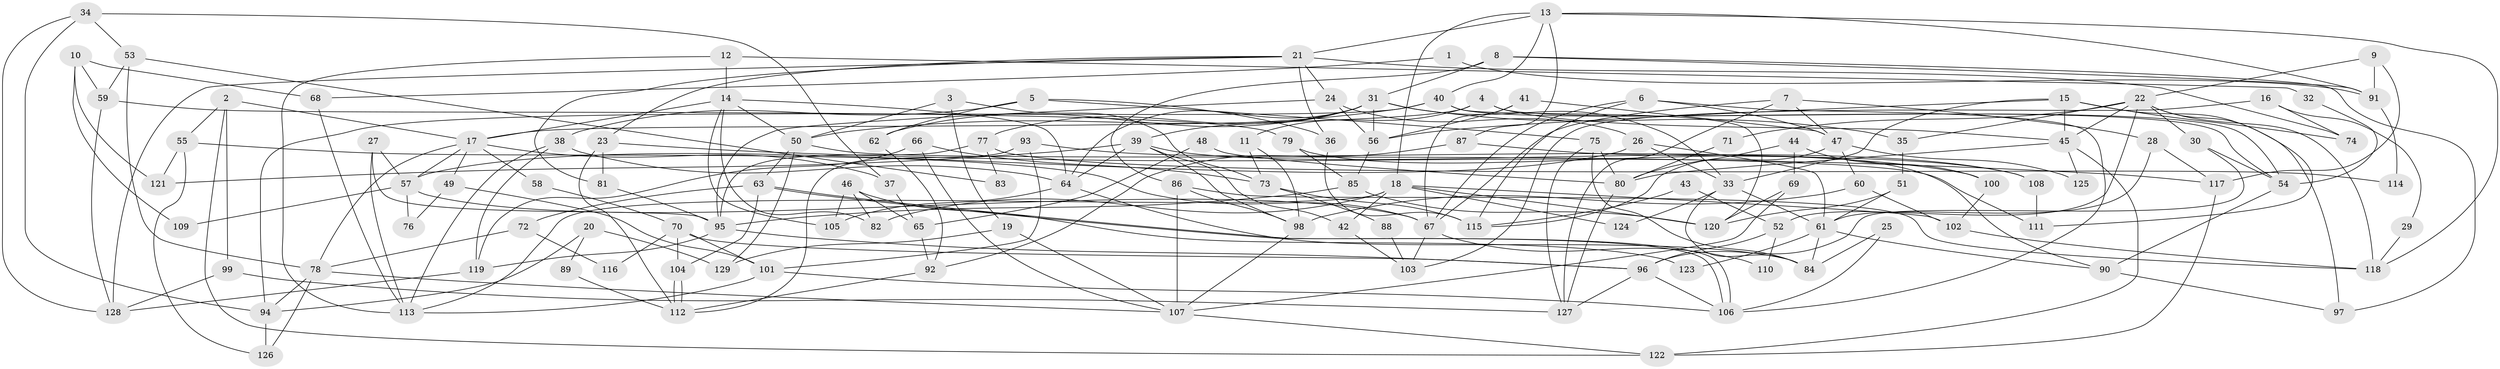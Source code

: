 // Generated by graph-tools (version 1.1) at 2025/50/03/09/25 04:50:10]
// undirected, 129 vertices, 258 edges
graph export_dot {
graph [start="1"]
  node [color=gray90,style=filled];
  1;
  2;
  3;
  4;
  5;
  6;
  7;
  8;
  9;
  10;
  11;
  12;
  13;
  14;
  15;
  16;
  17;
  18;
  19;
  20;
  21;
  22;
  23;
  24;
  25;
  26;
  27;
  28;
  29;
  30;
  31;
  32;
  33;
  34;
  35;
  36;
  37;
  38;
  39;
  40;
  41;
  42;
  43;
  44;
  45;
  46;
  47;
  48;
  49;
  50;
  51;
  52;
  53;
  54;
  55;
  56;
  57;
  58;
  59;
  60;
  61;
  62;
  63;
  64;
  65;
  66;
  67;
  68;
  69;
  70;
  71;
  72;
  73;
  74;
  75;
  76;
  77;
  78;
  79;
  80;
  81;
  82;
  83;
  84;
  85;
  86;
  87;
  88;
  89;
  90;
  91;
  92;
  93;
  94;
  95;
  96;
  97;
  98;
  99;
  100;
  101;
  102;
  103;
  104;
  105;
  106;
  107;
  108;
  109;
  110;
  111;
  112;
  113;
  114;
  115;
  116;
  117;
  118;
  119;
  120;
  121;
  122;
  123;
  124;
  125;
  126;
  127;
  128;
  129;
  1 -- 91;
  1 -- 68;
  2 -- 122;
  2 -- 99;
  2 -- 17;
  2 -- 55;
  3 -- 73;
  3 -- 50;
  3 -- 19;
  4 -- 17;
  4 -- 45;
  4 -- 11;
  4 -- 54;
  5 -- 38;
  5 -- 36;
  5 -- 62;
  5 -- 75;
  6 -- 47;
  6 -- 106;
  6 -- 67;
  6 -- 115;
  7 -- 67;
  7 -- 28;
  7 -- 47;
  7 -- 127;
  8 -- 31;
  8 -- 91;
  8 -- 86;
  8 -- 97;
  9 -- 117;
  9 -- 22;
  9 -- 91;
  10 -- 59;
  10 -- 121;
  10 -- 68;
  10 -- 109;
  11 -- 98;
  11 -- 73;
  12 -- 14;
  12 -- 113;
  12 -- 32;
  13 -- 21;
  13 -- 18;
  13 -- 40;
  13 -- 87;
  13 -- 91;
  13 -- 118;
  14 -- 64;
  14 -- 50;
  14 -- 17;
  14 -- 82;
  14 -- 105;
  15 -- 97;
  15 -- 33;
  15 -- 45;
  15 -- 56;
  15 -- 74;
  16 -- 74;
  16 -- 103;
  16 -- 29;
  17 -- 37;
  17 -- 49;
  17 -- 57;
  17 -- 58;
  17 -- 78;
  18 -- 113;
  18 -- 120;
  18 -- 42;
  18 -- 82;
  18 -- 102;
  18 -- 124;
  19 -- 107;
  19 -- 129;
  20 -- 94;
  20 -- 129;
  20 -- 89;
  21 -- 23;
  21 -- 24;
  21 -- 36;
  21 -- 74;
  21 -- 81;
  21 -- 128;
  22 -- 118;
  22 -- 35;
  22 -- 30;
  22 -- 45;
  22 -- 52;
  22 -- 71;
  22 -- 111;
  23 -- 81;
  23 -- 112;
  23 -- 117;
  24 -- 26;
  24 -- 95;
  24 -- 56;
  25 -- 84;
  25 -- 106;
  26 -- 57;
  26 -- 61;
  26 -- 33;
  27 -- 57;
  27 -- 95;
  27 -- 113;
  28 -- 117;
  28 -- 61;
  29 -- 118;
  30 -- 54;
  30 -- 96;
  31 -- 56;
  31 -- 64;
  31 -- 33;
  31 -- 35;
  31 -- 39;
  31 -- 62;
  31 -- 77;
  32 -- 54;
  33 -- 61;
  33 -- 84;
  33 -- 124;
  34 -- 37;
  34 -- 53;
  34 -- 94;
  34 -- 128;
  35 -- 51;
  36 -- 115;
  37 -- 65;
  38 -- 113;
  38 -- 64;
  38 -- 119;
  39 -- 98;
  39 -- 42;
  39 -- 64;
  39 -- 108;
  39 -- 121;
  40 -- 94;
  40 -- 50;
  40 -- 54;
  40 -- 120;
  41 -- 56;
  41 -- 67;
  41 -- 47;
  42 -- 103;
  43 -- 52;
  43 -- 115;
  44 -- 80;
  44 -- 69;
  44 -- 100;
  45 -- 80;
  45 -- 122;
  45 -- 125;
  46 -- 82;
  46 -- 105;
  46 -- 65;
  46 -- 123;
  47 -- 60;
  47 -- 115;
  47 -- 125;
  48 -- 80;
  48 -- 65;
  49 -- 101;
  49 -- 76;
  50 -- 111;
  50 -- 63;
  50 -- 129;
  51 -- 61;
  51 -- 120;
  52 -- 96;
  52 -- 110;
  53 -- 59;
  53 -- 78;
  53 -- 83;
  54 -- 90;
  55 -- 126;
  55 -- 67;
  55 -- 121;
  56 -- 85;
  57 -- 67;
  57 -- 76;
  57 -- 109;
  58 -- 70;
  59 -- 79;
  59 -- 128;
  60 -- 102;
  60 -- 98;
  61 -- 84;
  61 -- 90;
  61 -- 123;
  62 -- 92;
  63 -- 106;
  63 -- 106;
  63 -- 72;
  63 -- 104;
  64 -- 84;
  64 -- 105;
  65 -- 92;
  66 -- 119;
  66 -- 73;
  66 -- 107;
  67 -- 103;
  67 -- 110;
  68 -- 113;
  69 -- 107;
  69 -- 120;
  70 -- 96;
  70 -- 104;
  70 -- 101;
  70 -- 116;
  71 -- 80;
  72 -- 78;
  72 -- 116;
  73 -- 115;
  73 -- 88;
  75 -- 80;
  75 -- 84;
  75 -- 127;
  77 -- 95;
  77 -- 83;
  77 -- 114;
  78 -- 107;
  78 -- 94;
  78 -- 126;
  79 -- 90;
  79 -- 85;
  80 -- 127;
  81 -- 95;
  85 -- 95;
  85 -- 120;
  86 -- 98;
  86 -- 107;
  86 -- 118;
  87 -- 92;
  87 -- 108;
  88 -- 103;
  89 -- 112;
  90 -- 97;
  91 -- 114;
  92 -- 112;
  93 -- 101;
  93 -- 100;
  93 -- 112;
  94 -- 126;
  95 -- 96;
  95 -- 119;
  96 -- 127;
  96 -- 106;
  98 -- 107;
  99 -- 127;
  99 -- 128;
  100 -- 102;
  101 -- 106;
  101 -- 113;
  102 -- 118;
  104 -- 112;
  104 -- 112;
  107 -- 122;
  108 -- 111;
  117 -- 122;
  119 -- 128;
}
